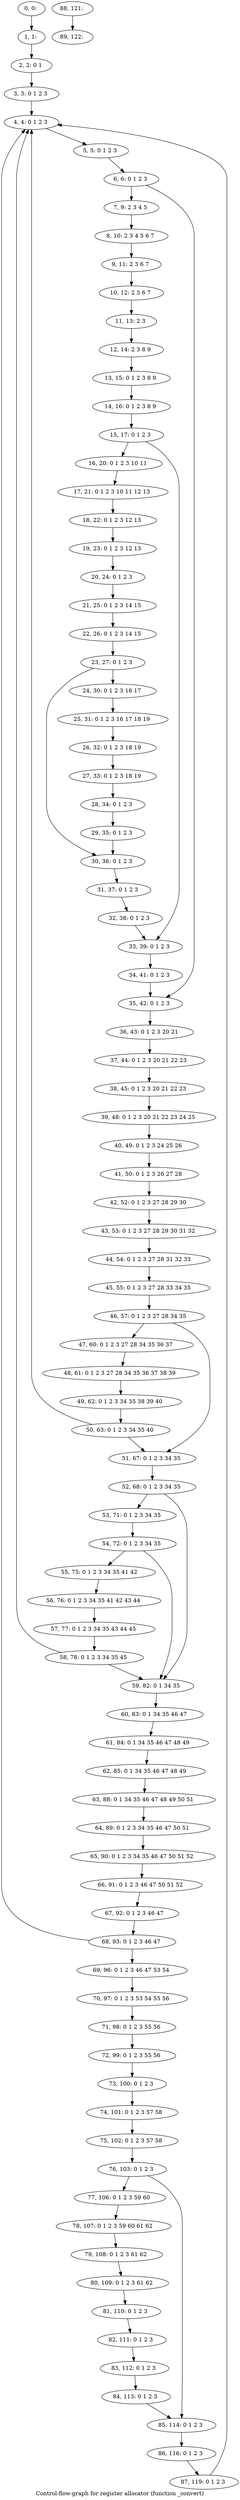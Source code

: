 digraph G {
graph [label="Control-flow-graph for register allocator (function _convert)"]
0[label="0, 0: "];
1[label="1, 1: "];
2[label="2, 2: 0 1 "];
3[label="3, 3: 0 1 2 3 "];
4[label="4, 4: 0 1 2 3 "];
5[label="5, 5: 0 1 2 3 "];
6[label="6, 6: 0 1 2 3 "];
7[label="7, 9: 2 3 4 5 "];
8[label="8, 10: 2 3 4 5 6 7 "];
9[label="9, 11: 2 3 6 7 "];
10[label="10, 12: 2 3 6 7 "];
11[label="11, 13: 2 3 "];
12[label="12, 14: 2 3 8 9 "];
13[label="13, 15: 0 1 2 3 8 9 "];
14[label="14, 16: 0 1 2 3 8 9 "];
15[label="15, 17: 0 1 2 3 "];
16[label="16, 20: 0 1 2 3 10 11 "];
17[label="17, 21: 0 1 2 3 10 11 12 13 "];
18[label="18, 22: 0 1 2 3 12 13 "];
19[label="19, 23: 0 1 2 3 12 13 "];
20[label="20, 24: 0 1 2 3 "];
21[label="21, 25: 0 1 2 3 14 15 "];
22[label="22, 26: 0 1 2 3 14 15 "];
23[label="23, 27: 0 1 2 3 "];
24[label="24, 30: 0 1 2 3 16 17 "];
25[label="25, 31: 0 1 2 3 16 17 18 19 "];
26[label="26, 32: 0 1 2 3 18 19 "];
27[label="27, 33: 0 1 2 3 18 19 "];
28[label="28, 34: 0 1 2 3 "];
29[label="29, 35: 0 1 2 3 "];
30[label="30, 36: 0 1 2 3 "];
31[label="31, 37: 0 1 2 3 "];
32[label="32, 38: 0 1 2 3 "];
33[label="33, 39: 0 1 2 3 "];
34[label="34, 41: 0 1 2 3 "];
35[label="35, 42: 0 1 2 3 "];
36[label="36, 43: 0 1 2 3 20 21 "];
37[label="37, 44: 0 1 2 3 20 21 22 23 "];
38[label="38, 45: 0 1 2 3 20 21 22 23 "];
39[label="39, 48: 0 1 2 3 20 21 22 23 24 25 "];
40[label="40, 49: 0 1 2 3 24 25 26 "];
41[label="41, 50: 0 1 2 3 26 27 28 "];
42[label="42, 52: 0 1 2 3 27 28 29 30 "];
43[label="43, 53: 0 1 2 3 27 28 29 30 31 32 "];
44[label="44, 54: 0 1 2 3 27 28 31 32 33 "];
45[label="45, 55: 0 1 2 3 27 28 33 34 35 "];
46[label="46, 57: 0 1 2 3 27 28 34 35 "];
47[label="47, 60: 0 1 2 3 27 28 34 35 36 37 "];
48[label="48, 61: 0 1 2 3 27 28 34 35 36 37 38 39 "];
49[label="49, 62: 0 1 2 3 34 35 38 39 40 "];
50[label="50, 63: 0 1 2 3 34 35 40 "];
51[label="51, 67: 0 1 2 3 34 35 "];
52[label="52, 68: 0 1 2 3 34 35 "];
53[label="53, 71: 0 1 2 3 34 35 "];
54[label="54, 72: 0 1 2 3 34 35 "];
55[label="55, 75: 0 1 2 3 34 35 41 42 "];
56[label="56, 76: 0 1 2 3 34 35 41 42 43 44 "];
57[label="57, 77: 0 1 2 3 34 35 43 44 45 "];
58[label="58, 78: 0 1 2 3 34 35 45 "];
59[label="59, 82: 0 1 34 35 "];
60[label="60, 83: 0 1 34 35 46 47 "];
61[label="61, 84: 0 1 34 35 46 47 48 49 "];
62[label="62, 85: 0 1 34 35 46 47 48 49 "];
63[label="63, 88: 0 1 34 35 46 47 48 49 50 51 "];
64[label="64, 89: 0 1 2 3 34 35 46 47 50 51 "];
65[label="65, 90: 0 1 2 3 34 35 46 47 50 51 52 "];
66[label="66, 91: 0 1 2 3 46 47 50 51 52 "];
67[label="67, 92: 0 1 2 3 46 47 "];
68[label="68, 93: 0 1 2 3 46 47 "];
69[label="69, 96: 0 1 2 3 46 47 53 54 "];
70[label="70, 97: 0 1 2 3 53 54 55 56 "];
71[label="71, 98: 0 1 2 3 55 56 "];
72[label="72, 99: 0 1 2 3 55 56 "];
73[label="73, 100: 0 1 2 3 "];
74[label="74, 101: 0 1 2 3 57 58 "];
75[label="75, 102: 0 1 2 3 57 58 "];
76[label="76, 103: 0 1 2 3 "];
77[label="77, 106: 0 1 2 3 59 60 "];
78[label="78, 107: 0 1 2 3 59 60 61 62 "];
79[label="79, 108: 0 1 2 3 61 62 "];
80[label="80, 109: 0 1 2 3 61 62 "];
81[label="81, 110: 0 1 2 3 "];
82[label="82, 111: 0 1 2 3 "];
83[label="83, 112: 0 1 2 3 "];
84[label="84, 113: 0 1 2 3 "];
85[label="85, 114: 0 1 2 3 "];
86[label="86, 116: 0 1 2 3 "];
87[label="87, 119: 0 1 2 3 "];
88[label="88, 121: "];
89[label="89, 122: "];
0->1 ;
1->2 ;
2->3 ;
3->4 ;
4->5 ;
5->6 ;
6->7 ;
6->35 ;
7->8 ;
8->9 ;
9->10 ;
10->11 ;
11->12 ;
12->13 ;
13->14 ;
14->15 ;
15->16 ;
15->33 ;
16->17 ;
17->18 ;
18->19 ;
19->20 ;
20->21 ;
21->22 ;
22->23 ;
23->24 ;
23->30 ;
24->25 ;
25->26 ;
26->27 ;
27->28 ;
28->29 ;
29->30 ;
30->31 ;
31->32 ;
32->33 ;
33->34 ;
34->35 ;
35->36 ;
36->37 ;
37->38 ;
38->39 ;
39->40 ;
40->41 ;
41->42 ;
42->43 ;
43->44 ;
44->45 ;
45->46 ;
46->47 ;
46->51 ;
47->48 ;
48->49 ;
49->50 ;
50->51 ;
50->4 ;
51->52 ;
52->53 ;
52->59 ;
53->54 ;
54->55 ;
54->59 ;
55->56 ;
56->57 ;
57->58 ;
58->59 ;
58->4 ;
59->60 ;
60->61 ;
61->62 ;
62->63 ;
63->64 ;
64->65 ;
65->66 ;
66->67 ;
67->68 ;
68->69 ;
68->4 ;
69->70 ;
70->71 ;
71->72 ;
72->73 ;
73->74 ;
74->75 ;
75->76 ;
76->77 ;
76->85 ;
77->78 ;
78->79 ;
79->80 ;
80->81 ;
81->82 ;
82->83 ;
83->84 ;
84->85 ;
85->86 ;
86->87 ;
87->4 ;
88->89 ;
}
